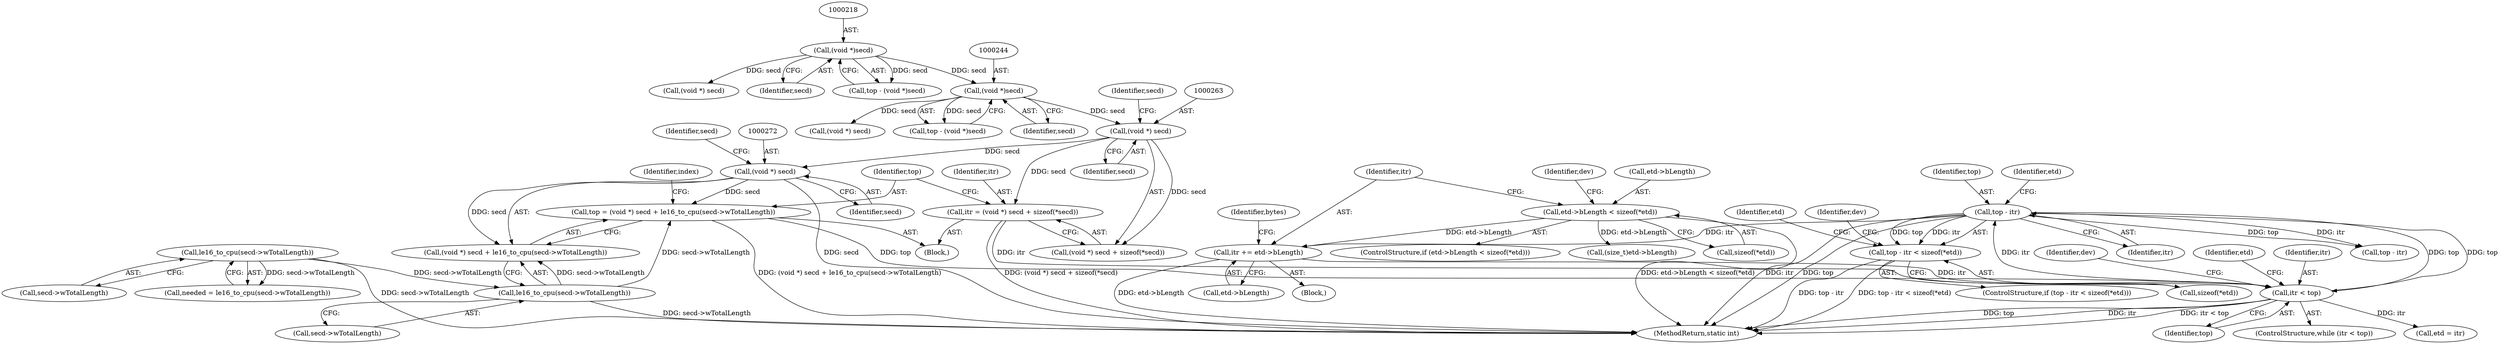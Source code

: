 digraph "0_linux_704620afc70cf47abb9d6a1a57f3825d2bca49cf_1@API" {
"1000293" [label="(Call,top - itr < sizeof(*etd))"];
"1000294" [label="(Call,top - itr)"];
"1000285" [label="(Call,itr < top)"];
"1000259" [label="(Call,itr = (void *) secd + sizeof(*secd))"];
"1000262" [label="(Call,(void *) secd)"];
"1000243" [label="(Call,(void *)secd)"];
"1000217" [label="(Call,(void *)secd)"];
"1000332" [label="(Call,itr += etd->bLength)"];
"1000312" [label="(Call,etd->bLength < sizeof(*etd))"];
"1000268" [label="(Call,top = (void *) secd + le16_to_cpu(secd->wTotalLength))"];
"1000271" [label="(Call,(void *) secd)"];
"1000274" [label="(Call,le16_to_cpu(secd->wTotalLength))"];
"1000235" [label="(Call,le16_to_cpu(secd->wTotalLength))"];
"1000268" [label="(Call,top = (void *) secd + le16_to_cpu(secd->wTotalLength))"];
"1000287" [label="(Identifier,top)"];
"1000260" [label="(Identifier,itr)"];
"1000269" [label="(Identifier,top)"];
"1000333" [label="(Identifier,itr)"];
"1000227" [label="(Call,(void *) secd)"];
"1000274" [label="(Call,le16_to_cpu(secd->wTotalLength))"];
"1000217" [label="(Call,(void *)secd)"];
"1000316" [label="(Call,sizeof(*etd))"];
"1000245" [label="(Identifier,secd)"];
"1000261" [label="(Call,(void *) secd + sizeof(*secd))"];
"1000321" [label="(Identifier,dev)"];
"1000275" [label="(Call,secd->wTotalLength)"];
"1000253" [label="(Call,(void *) secd)"];
"1000361" [label="(Identifier,dev)"];
"1000296" [label="(Identifier,itr)"];
"1000302" [label="(Identifier,dev)"];
"1000294" [label="(Call,top - itr)"];
"1000236" [label="(Call,secd->wTotalLength)"];
"1000293" [label="(Call,top - itr < sizeof(*etd))"];
"1000271" [label="(Call,(void *) secd)"];
"1000311" [label="(ControlStructure,if (etd->bLength < sizeof(*etd)))"];
"1000233" [label="(Call,needed = le16_to_cpu(secd->wTotalLength))"];
"1000270" [label="(Call,(void *) secd + le16_to_cpu(secd->wTotalLength))"];
"1000323" [label="(Call,(size_t)etd->bLength)"];
"1000241" [label="(Call,top - (void *)secd)"];
"1000259" [label="(Call,itr = (void *) secd + sizeof(*secd))"];
"1000235" [label="(Call,le16_to_cpu(secd->wTotalLength))"];
"1000284" [label="(ControlStructure,while (itr < top))"];
"1000378" [label="(MethodReturn,static int)"];
"1000299" [label="(Identifier,etd)"];
"1000262" [label="(Call,(void *) secd)"];
"1000219" [label="(Identifier,secd)"];
"1000267" [label="(Identifier,secd)"];
"1000334" [label="(Call,etd->bLength)"];
"1000313" [label="(Call,etd->bLength)"];
"1000285" [label="(Call,itr < top)"];
"1000243" [label="(Call,(void *)secd)"];
"1000288" [label="(Block,)"];
"1000295" [label="(Identifier,top)"];
"1000276" [label="(Identifier,secd)"];
"1000290" [label="(Identifier,etd)"];
"1000289" [label="(Call,etd = itr)"];
"1000264" [label="(Identifier,secd)"];
"1000292" [label="(ControlStructure,if (top - itr < sizeof(*etd)))"];
"1000215" [label="(Call,top - (void *)secd)"];
"1000332" [label="(Call,itr += etd->bLength)"];
"1000286" [label="(Identifier,itr)"];
"1000304" [label="(Call,top - itr)"];
"1000105" [label="(Block,)"];
"1000273" [label="(Identifier,secd)"];
"1000338" [label="(Identifier,bytes)"];
"1000297" [label="(Call,sizeof(*etd))"];
"1000279" [label="(Identifier,index)"];
"1000314" [label="(Identifier,etd)"];
"1000312" [label="(Call,etd->bLength < sizeof(*etd))"];
"1000293" -> "1000292"  [label="AST: "];
"1000293" -> "1000297"  [label="CFG: "];
"1000294" -> "1000293"  [label="AST: "];
"1000297" -> "1000293"  [label="AST: "];
"1000302" -> "1000293"  [label="CFG: "];
"1000314" -> "1000293"  [label="CFG: "];
"1000293" -> "1000378"  [label="DDG: top - itr"];
"1000293" -> "1000378"  [label="DDG: top - itr < sizeof(*etd)"];
"1000294" -> "1000293"  [label="DDG: top"];
"1000294" -> "1000293"  [label="DDG: itr"];
"1000294" -> "1000296"  [label="CFG: "];
"1000295" -> "1000294"  [label="AST: "];
"1000296" -> "1000294"  [label="AST: "];
"1000299" -> "1000294"  [label="CFG: "];
"1000294" -> "1000378"  [label="DDG: itr"];
"1000294" -> "1000378"  [label="DDG: top"];
"1000294" -> "1000285"  [label="DDG: top"];
"1000285" -> "1000294"  [label="DDG: top"];
"1000285" -> "1000294"  [label="DDG: itr"];
"1000294" -> "1000304"  [label="DDG: top"];
"1000294" -> "1000304"  [label="DDG: itr"];
"1000294" -> "1000332"  [label="DDG: itr"];
"1000285" -> "1000284"  [label="AST: "];
"1000285" -> "1000287"  [label="CFG: "];
"1000286" -> "1000285"  [label="AST: "];
"1000287" -> "1000285"  [label="AST: "];
"1000290" -> "1000285"  [label="CFG: "];
"1000361" -> "1000285"  [label="CFG: "];
"1000285" -> "1000378"  [label="DDG: itr"];
"1000285" -> "1000378"  [label="DDG: itr < top"];
"1000285" -> "1000378"  [label="DDG: top"];
"1000259" -> "1000285"  [label="DDG: itr"];
"1000332" -> "1000285"  [label="DDG: itr"];
"1000268" -> "1000285"  [label="DDG: top"];
"1000285" -> "1000289"  [label="DDG: itr"];
"1000259" -> "1000105"  [label="AST: "];
"1000259" -> "1000261"  [label="CFG: "];
"1000260" -> "1000259"  [label="AST: "];
"1000261" -> "1000259"  [label="AST: "];
"1000269" -> "1000259"  [label="CFG: "];
"1000259" -> "1000378"  [label="DDG: (void *) secd + sizeof(*secd)"];
"1000262" -> "1000259"  [label="DDG: secd"];
"1000262" -> "1000261"  [label="AST: "];
"1000262" -> "1000264"  [label="CFG: "];
"1000263" -> "1000262"  [label="AST: "];
"1000264" -> "1000262"  [label="AST: "];
"1000267" -> "1000262"  [label="CFG: "];
"1000262" -> "1000261"  [label="DDG: secd"];
"1000243" -> "1000262"  [label="DDG: secd"];
"1000262" -> "1000271"  [label="DDG: secd"];
"1000243" -> "1000241"  [label="AST: "];
"1000243" -> "1000245"  [label="CFG: "];
"1000244" -> "1000243"  [label="AST: "];
"1000245" -> "1000243"  [label="AST: "];
"1000241" -> "1000243"  [label="CFG: "];
"1000243" -> "1000241"  [label="DDG: secd"];
"1000217" -> "1000243"  [label="DDG: secd"];
"1000243" -> "1000253"  [label="DDG: secd"];
"1000217" -> "1000215"  [label="AST: "];
"1000217" -> "1000219"  [label="CFG: "];
"1000218" -> "1000217"  [label="AST: "];
"1000219" -> "1000217"  [label="AST: "];
"1000215" -> "1000217"  [label="CFG: "];
"1000217" -> "1000215"  [label="DDG: secd"];
"1000217" -> "1000227"  [label="DDG: secd"];
"1000332" -> "1000288"  [label="AST: "];
"1000332" -> "1000334"  [label="CFG: "];
"1000333" -> "1000332"  [label="AST: "];
"1000334" -> "1000332"  [label="AST: "];
"1000338" -> "1000332"  [label="CFG: "];
"1000332" -> "1000378"  [label="DDG: etd->bLength"];
"1000312" -> "1000332"  [label="DDG: etd->bLength"];
"1000312" -> "1000311"  [label="AST: "];
"1000312" -> "1000316"  [label="CFG: "];
"1000313" -> "1000312"  [label="AST: "];
"1000316" -> "1000312"  [label="AST: "];
"1000321" -> "1000312"  [label="CFG: "];
"1000333" -> "1000312"  [label="CFG: "];
"1000312" -> "1000378"  [label="DDG: etd->bLength < sizeof(*etd)"];
"1000312" -> "1000323"  [label="DDG: etd->bLength"];
"1000268" -> "1000105"  [label="AST: "];
"1000268" -> "1000270"  [label="CFG: "];
"1000269" -> "1000268"  [label="AST: "];
"1000270" -> "1000268"  [label="AST: "];
"1000279" -> "1000268"  [label="CFG: "];
"1000268" -> "1000378"  [label="DDG: (void *) secd + le16_to_cpu(secd->wTotalLength)"];
"1000271" -> "1000268"  [label="DDG: secd"];
"1000274" -> "1000268"  [label="DDG: secd->wTotalLength"];
"1000271" -> "1000270"  [label="AST: "];
"1000271" -> "1000273"  [label="CFG: "];
"1000272" -> "1000271"  [label="AST: "];
"1000273" -> "1000271"  [label="AST: "];
"1000276" -> "1000271"  [label="CFG: "];
"1000271" -> "1000378"  [label="DDG: secd"];
"1000271" -> "1000270"  [label="DDG: secd"];
"1000274" -> "1000270"  [label="AST: "];
"1000274" -> "1000275"  [label="CFG: "];
"1000275" -> "1000274"  [label="AST: "];
"1000270" -> "1000274"  [label="CFG: "];
"1000274" -> "1000378"  [label="DDG: secd->wTotalLength"];
"1000274" -> "1000270"  [label="DDG: secd->wTotalLength"];
"1000235" -> "1000274"  [label="DDG: secd->wTotalLength"];
"1000235" -> "1000233"  [label="AST: "];
"1000235" -> "1000236"  [label="CFG: "];
"1000236" -> "1000235"  [label="AST: "];
"1000233" -> "1000235"  [label="CFG: "];
"1000235" -> "1000378"  [label="DDG: secd->wTotalLength"];
"1000235" -> "1000233"  [label="DDG: secd->wTotalLength"];
}
